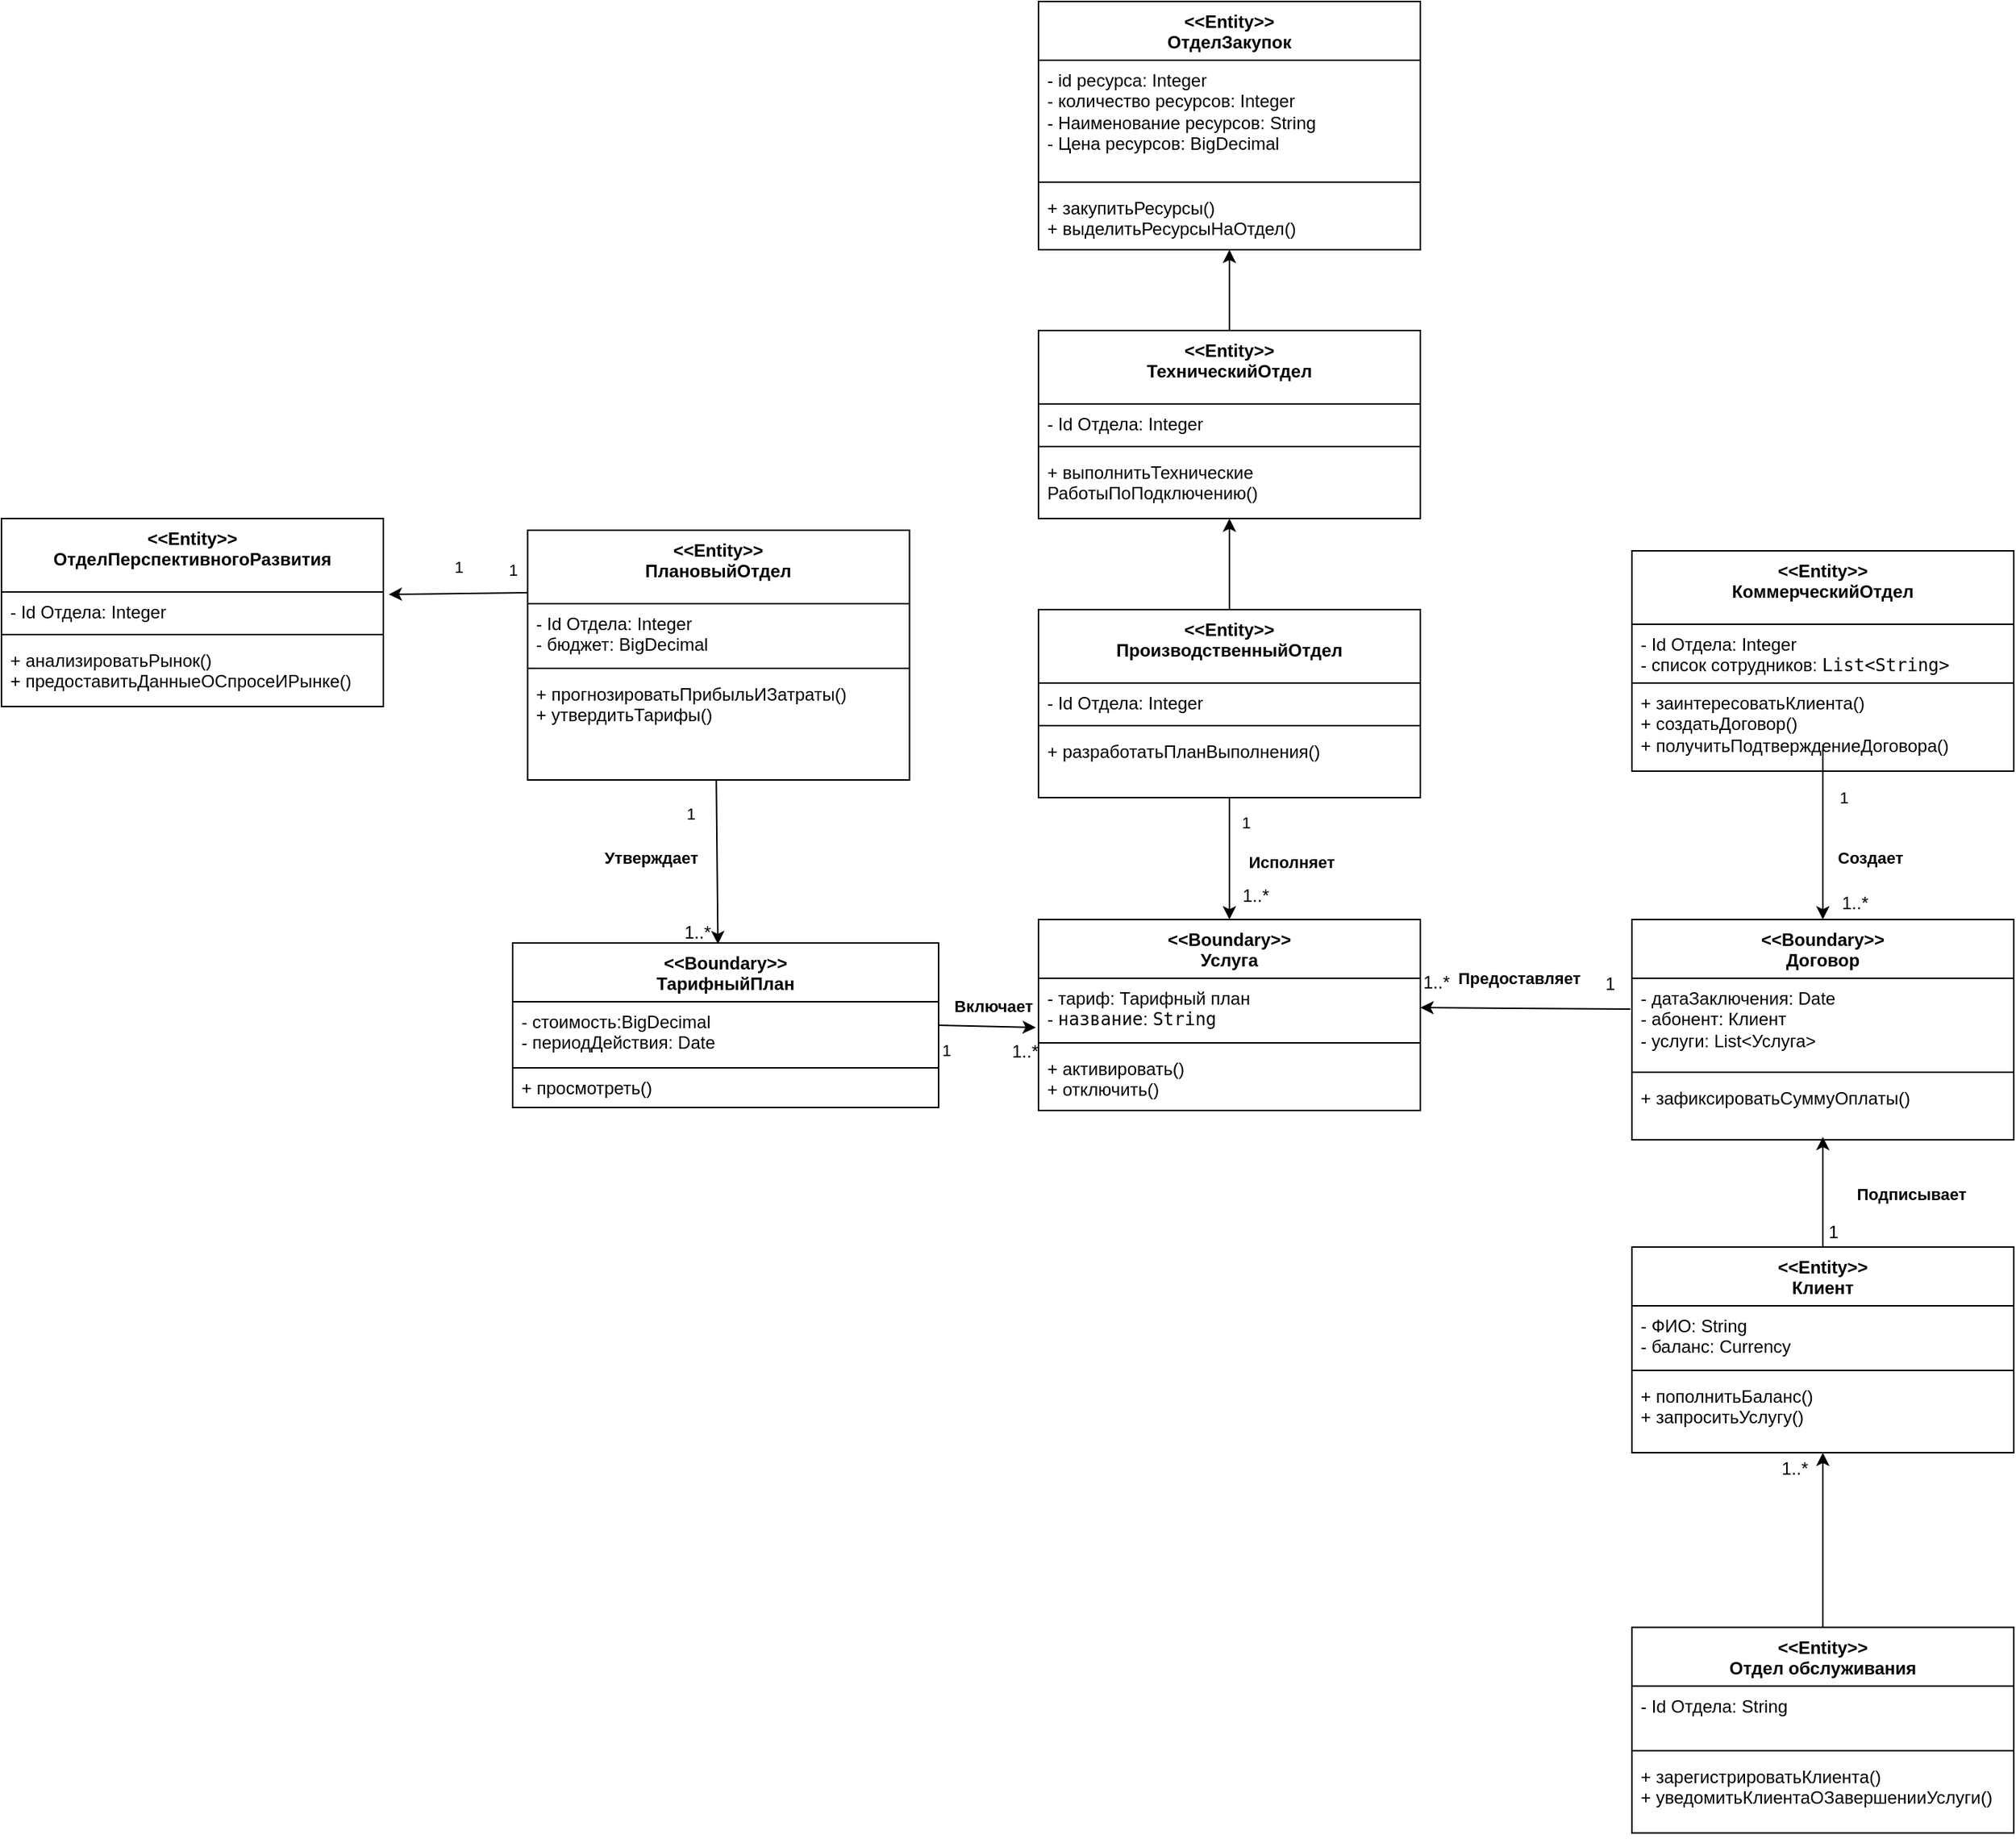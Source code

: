 <mxfile version="26.2.4">
  <diagram name="Страница — 1" id="UrVU0uqpv7EShTGXeRlz">
    <mxGraphModel dx="1246" dy="741" grid="0" gridSize="10" guides="1" tooltips="1" connect="1" arrows="1" fold="1" page="1" pageScale="1" pageWidth="2339" pageHeight="3300" math="0" shadow="0">
      <root>
        <mxCell id="0" />
        <mxCell id="1" parent="0" />
        <mxCell id="eWgIt1Ur5osE32BD8mv0-30" style="edgeStyle=orthogonalEdgeStyle;rounded=0;orthogonalLoop=1;jettySize=auto;html=1;" edge="1" parent="1" source="eWgIt1Ur5osE32BD8mv0-19" target="V-TtBSGZ4l5DKQ4Nvbj8-29">
          <mxGeometry relative="1" as="geometry">
            <mxPoint x="1521" y="920" as="sourcePoint" />
          </mxGeometry>
        </mxCell>
        <mxCell id="V-TtBSGZ4l5DKQ4Nvbj8-6" value="&lt;div&gt;&amp;lt;&amp;lt;Entity&amp;gt;&amp;gt;&lt;/div&gt;&lt;div&gt;ОтделЗакупок&lt;/div&gt;" style="swimlane;fontStyle=1;align=center;verticalAlign=top;childLayout=stackLayout;horizontal=1;startSize=40;horizontalStack=0;resizeParent=1;resizeParentMax=0;resizeLast=0;collapsible=1;marginBottom=0;whiteSpace=wrap;html=1;" parent="1" vertex="1">
          <mxGeometry x="1391" y="411" width="260" height="169" as="geometry" />
        </mxCell>
        <mxCell id="V-TtBSGZ4l5DKQ4Nvbj8-7" value="&lt;div&gt;- id ресурса&lt;span style=&quot;background-color: transparent; color: light-dark(rgb(0, 0, 0), rgb(255, 255, 255));&quot;&gt;: Integer&lt;/span&gt;&lt;/div&gt;&lt;div&gt;- количество ресурсов: Integer&lt;/div&gt;&lt;div&gt;- Наименование ресурсов: String&lt;/div&gt;&lt;div&gt;- Цена ресурсов: BigDecimal&lt;/div&gt;" style="text;strokeColor=none;fillColor=none;align=left;verticalAlign=top;spacingLeft=4;spacingRight=4;overflow=hidden;rotatable=0;points=[[0,0.5],[1,0.5]];portConstraint=eastwest;whiteSpace=wrap;html=1;" parent="V-TtBSGZ4l5DKQ4Nvbj8-6" vertex="1">
          <mxGeometry y="40" width="260" height="79" as="geometry" />
        </mxCell>
        <mxCell id="V-TtBSGZ4l5DKQ4Nvbj8-8" value="" style="line;strokeWidth=1;fillColor=none;align=left;verticalAlign=middle;spacingTop=-1;spacingLeft=3;spacingRight=3;rotatable=0;labelPosition=right;points=[];portConstraint=eastwest;strokeColor=inherit;" parent="V-TtBSGZ4l5DKQ4Nvbj8-6" vertex="1">
          <mxGeometry y="119" width="260" height="8" as="geometry" />
        </mxCell>
        <mxCell id="V-TtBSGZ4l5DKQ4Nvbj8-9" value="&lt;div&gt;+ закупитьРесурсы()&lt;/div&gt;&lt;div&gt;+ выделитьРесурсыНаОтдел()&lt;/div&gt;" style="text;strokeColor=none;fillColor=none;align=left;verticalAlign=top;spacingLeft=4;spacingRight=4;overflow=hidden;rotatable=0;points=[[0,0.5],[1,0.5]];portConstraint=eastwest;whiteSpace=wrap;html=1;" parent="V-TtBSGZ4l5DKQ4Nvbj8-6" vertex="1">
          <mxGeometry y="127" width="260" height="42" as="geometry" />
        </mxCell>
        <mxCell id="V-TtBSGZ4l5DKQ4Nvbj8-10" value="&lt;div&gt;&amp;lt;&amp;lt;Entity&amp;gt;&amp;gt;&lt;/div&gt;&lt;div&gt;ПлановыйОтдел&lt;/div&gt;" style="swimlane;fontStyle=1;align=center;verticalAlign=top;childLayout=stackLayout;horizontal=1;startSize=50;horizontalStack=0;resizeParent=1;resizeParentMax=0;resizeLast=0;collapsible=1;marginBottom=0;whiteSpace=wrap;html=1;" parent="1" vertex="1">
          <mxGeometry x="1043.21" y="771" width="260" height="170" as="geometry" />
        </mxCell>
        <mxCell id="V-TtBSGZ4l5DKQ4Nvbj8-11" value="&lt;div&gt;- Id Отдела: Integer&lt;/div&gt;- бюджет: BigDecimal" style="text;strokeColor=none;fillColor=none;align=left;verticalAlign=top;spacingLeft=4;spacingRight=4;overflow=hidden;rotatable=0;points=[[0,0.5],[1,0.5]];portConstraint=eastwest;whiteSpace=wrap;html=1;" parent="V-TtBSGZ4l5DKQ4Nvbj8-10" vertex="1">
          <mxGeometry y="50" width="260" height="40" as="geometry" />
        </mxCell>
        <mxCell id="V-TtBSGZ4l5DKQ4Nvbj8-12" value="" style="line;strokeWidth=1;fillColor=none;align=left;verticalAlign=middle;spacingTop=-1;spacingLeft=3;spacingRight=3;rotatable=0;labelPosition=right;points=[];portConstraint=eastwest;strokeColor=inherit;" parent="V-TtBSGZ4l5DKQ4Nvbj8-10" vertex="1">
          <mxGeometry y="90" width="260" height="8" as="geometry" />
        </mxCell>
        <mxCell id="V-TtBSGZ4l5DKQ4Nvbj8-13" value="&lt;div&gt;&lt;div&gt;+ прогнозироватьПрибыльИЗатраты()&lt;/div&gt;&lt;/div&gt;&lt;div&gt;+&amp;nbsp;&lt;span style=&quot;background-color: initial;&quot;&gt;утвердитьТарифы()&lt;/span&gt;&lt;/div&gt;" style="text;strokeColor=none;fillColor=none;align=left;verticalAlign=top;spacingLeft=4;spacingRight=4;overflow=hidden;rotatable=0;points=[[0,0.5],[1,0.5]];portConstraint=eastwest;whiteSpace=wrap;html=1;" parent="V-TtBSGZ4l5DKQ4Nvbj8-10" vertex="1">
          <mxGeometry y="98" width="260" height="72" as="geometry" />
        </mxCell>
        <mxCell id="V-TtBSGZ4l5DKQ4Nvbj8-14" value="&lt;div&gt;&amp;lt;&amp;lt;Entity&amp;gt;&amp;gt;&lt;/div&gt;&lt;div&gt;КоммерческийОтдел&lt;/div&gt;" style="swimlane;fontStyle=1;align=center;verticalAlign=top;childLayout=stackLayout;horizontal=1;startSize=50;horizontalStack=0;resizeParent=1;resizeParentMax=0;resizeLast=0;collapsible=1;marginBottom=0;whiteSpace=wrap;html=1;" parent="1" vertex="1">
          <mxGeometry x="1795" y="785" width="260" height="150" as="geometry" />
        </mxCell>
        <mxCell id="V-TtBSGZ4l5DKQ4Nvbj8-15" value="&lt;div&gt;- Id Отдела: Integer&lt;/div&gt;- список сотрудников: &lt;code&gt;List&amp;lt;String&amp;gt;&lt;/code&gt;&lt;div&gt;&lt;code&gt;&lt;br&gt;&lt;/code&gt;&lt;/div&gt;" style="text;strokeColor=default;fillColor=none;align=left;verticalAlign=top;spacingLeft=4;spacingRight=4;overflow=hidden;rotatable=0;points=[[0,0.5],[1,0.5]];portConstraint=eastwest;whiteSpace=wrap;html=1;" parent="V-TtBSGZ4l5DKQ4Nvbj8-14" vertex="1">
          <mxGeometry y="50" width="260" height="40" as="geometry" />
        </mxCell>
        <mxCell id="V-TtBSGZ4l5DKQ4Nvbj8-16" value="+ заинтересоватьКлиента()&lt;div&gt;+&amp;nbsp;&lt;span style=&quot;background-color: initial;&quot;&gt;создатьДоговор()&lt;/span&gt;&lt;br&gt;&lt;/div&gt;&lt;div&gt;+ получитьПодтверждениеДоговора()&lt;br&gt;&lt;/div&gt;" style="text;strokeColor=none;fillColor=none;align=left;verticalAlign=top;spacingLeft=4;spacingRight=4;overflow=hidden;rotatable=0;points=[[0,0.5],[1,0.5]];portConstraint=eastwest;whiteSpace=wrap;html=1;" parent="V-TtBSGZ4l5DKQ4Nvbj8-14" vertex="1">
          <mxGeometry y="90" width="260" height="60" as="geometry" />
        </mxCell>
        <mxCell id="V-TtBSGZ4l5DKQ4Nvbj8-21" value="&lt;div&gt;&amp;lt;&amp;lt;Entity&amp;gt;&amp;gt;&lt;/div&gt;Клиент" style="swimlane;fontStyle=1;align=center;verticalAlign=top;childLayout=stackLayout;horizontal=1;startSize=40;horizontalStack=0;resizeParent=1;resizeParentMax=0;resizeLast=0;collapsible=1;marginBottom=0;whiteSpace=wrap;html=1;" parent="1" vertex="1">
          <mxGeometry x="1795" y="1259.0" width="260" height="140" as="geometry" />
        </mxCell>
        <mxCell id="V-TtBSGZ4l5DKQ4Nvbj8-22" value="&lt;div&gt;- ФИО: String&lt;br&gt;&lt;/div&gt;&lt;div&gt;- баланс: Currency&lt;/div&gt;" style="text;strokeColor=none;fillColor=none;align=left;verticalAlign=top;spacingLeft=4;spacingRight=4;overflow=hidden;rotatable=0;points=[[0,0.5],[1,0.5]];portConstraint=eastwest;whiteSpace=wrap;html=1;" parent="V-TtBSGZ4l5DKQ4Nvbj8-21" vertex="1">
          <mxGeometry y="40" width="260" height="40" as="geometry" />
        </mxCell>
        <mxCell id="V-TtBSGZ4l5DKQ4Nvbj8-23" value="" style="line;strokeWidth=1;fillColor=none;align=left;verticalAlign=middle;spacingTop=-1;spacingLeft=3;spacingRight=3;rotatable=0;labelPosition=right;points=[];portConstraint=eastwest;strokeColor=inherit;" parent="V-TtBSGZ4l5DKQ4Nvbj8-21" vertex="1">
          <mxGeometry y="80" width="260" height="8" as="geometry" />
        </mxCell>
        <mxCell id="V-TtBSGZ4l5DKQ4Nvbj8-24" value="+ пополнитьБаланс()&lt;div&gt;+ &lt;span style=&quot;background-color: initial;&quot;&gt;запроситьУслугу()&lt;/span&gt;&lt;/div&gt;" style="text;strokeColor=none;fillColor=none;align=left;verticalAlign=top;spacingLeft=4;spacingRight=4;overflow=hidden;rotatable=0;points=[[0,0.5],[1,0.5]];portConstraint=eastwest;whiteSpace=wrap;html=1;" parent="V-TtBSGZ4l5DKQ4Nvbj8-21" vertex="1">
          <mxGeometry y="88" width="260" height="52" as="geometry" />
        </mxCell>
        <mxCell id="V-TtBSGZ4l5DKQ4Nvbj8-25" value="&lt;div&gt;&amp;lt;&amp;lt;Boundary&amp;gt;&amp;gt;&lt;/div&gt;&lt;div&gt;Договор&lt;/div&gt;" style="swimlane;fontStyle=1;align=center;verticalAlign=top;childLayout=stackLayout;horizontal=1;startSize=40;horizontalStack=0;resizeParent=1;resizeParentMax=0;resizeLast=0;collapsible=1;marginBottom=0;whiteSpace=wrap;html=1;" parent="1" vertex="1">
          <mxGeometry x="1795" y="1036" width="260" height="150" as="geometry" />
        </mxCell>
        <mxCell id="V-TtBSGZ4l5DKQ4Nvbj8-26" value="&lt;div&gt;- датаЗаключения: Date&lt;/div&gt;&lt;div&gt;- абонент: Клиент&lt;br&gt;&lt;/div&gt;&lt;div&gt;- услуги: List&amp;lt;Услуга&amp;gt;&lt;/div&gt;" style="text;strokeColor=none;fillColor=none;align=left;verticalAlign=top;spacingLeft=4;spacingRight=4;overflow=hidden;rotatable=0;points=[[0,0.5],[1,0.5]];portConstraint=eastwest;whiteSpace=wrap;html=1;" parent="V-TtBSGZ4l5DKQ4Nvbj8-25" vertex="1">
          <mxGeometry y="40" width="260" height="60" as="geometry" />
        </mxCell>
        <mxCell id="V-TtBSGZ4l5DKQ4Nvbj8-27" value="" style="line;strokeWidth=1;fillColor=none;align=left;verticalAlign=middle;spacingTop=-1;spacingLeft=3;spacingRight=3;rotatable=0;labelPosition=right;points=[];portConstraint=eastwest;strokeColor=inherit;" parent="V-TtBSGZ4l5DKQ4Nvbj8-25" vertex="1">
          <mxGeometry y="100" width="260" height="8" as="geometry" />
        </mxCell>
        <mxCell id="V-TtBSGZ4l5DKQ4Nvbj8-28" value="+ зафиксироватьСуммуОплаты()&lt;div&gt;&lt;br&gt;&lt;/div&gt;" style="text;strokeColor=none;fillColor=none;align=left;verticalAlign=top;spacingLeft=4;spacingRight=4;overflow=hidden;rotatable=0;points=[[0,0.5],[1,0.5]];portConstraint=eastwest;whiteSpace=wrap;html=1;" parent="V-TtBSGZ4l5DKQ4Nvbj8-25" vertex="1">
          <mxGeometry y="108" width="260" height="42" as="geometry" />
        </mxCell>
        <mxCell id="V-TtBSGZ4l5DKQ4Nvbj8-29" value="&lt;div&gt;&amp;lt;&amp;lt;Boundary&amp;gt;&amp;gt;&lt;/div&gt;&lt;div&gt;Услуга&lt;/div&gt;" style="swimlane;fontStyle=1;align=center;verticalAlign=top;childLayout=stackLayout;horizontal=1;startSize=40;horizontalStack=0;resizeParent=1;resizeParentMax=0;resizeLast=0;collapsible=1;marginBottom=0;whiteSpace=wrap;html=1;" parent="1" vertex="1">
          <mxGeometry x="1391" y="1036" width="260" height="130" as="geometry" />
        </mxCell>
        <mxCell id="V-TtBSGZ4l5DKQ4Nvbj8-30" value="- тариф: Тарифный план&lt;div&gt;&lt;font face=&quot;Helvetica&quot;&gt;-&amp;nbsp;&lt;code&gt;название&lt;/code&gt;: &lt;code&gt;String&lt;/code&gt;&lt;/font&gt;&lt;/div&gt;" style="text;strokeColor=none;fillColor=none;align=left;verticalAlign=top;spacingLeft=4;spacingRight=4;overflow=hidden;rotatable=0;points=[[0,0.5],[1,0.5]];portConstraint=eastwest;whiteSpace=wrap;html=1;" parent="V-TtBSGZ4l5DKQ4Nvbj8-29" vertex="1">
          <mxGeometry y="40" width="260" height="40" as="geometry" />
        </mxCell>
        <mxCell id="V-TtBSGZ4l5DKQ4Nvbj8-31" value="" style="line;strokeWidth=1;fillColor=none;align=left;verticalAlign=middle;spacingTop=-1;spacingLeft=3;spacingRight=3;rotatable=0;labelPosition=right;points=[];portConstraint=eastwest;strokeColor=inherit;" parent="V-TtBSGZ4l5DKQ4Nvbj8-29" vertex="1">
          <mxGeometry y="80" width="260" height="8" as="geometry" />
        </mxCell>
        <mxCell id="V-TtBSGZ4l5DKQ4Nvbj8-32" value="+ активировать()&lt;div&gt;+ отключить()&lt;/div&gt;" style="text;strokeColor=none;fillColor=none;align=left;verticalAlign=top;spacingLeft=4;spacingRight=4;overflow=hidden;rotatable=0;points=[[0,0.5],[1,0.5]];portConstraint=eastwest;whiteSpace=wrap;html=1;" parent="V-TtBSGZ4l5DKQ4Nvbj8-29" vertex="1">
          <mxGeometry y="88" width="260" height="42" as="geometry" />
        </mxCell>
        <mxCell id="V-TtBSGZ4l5DKQ4Nvbj8-33" value="" style="resizable=0;html=1;align=right;verticalAlign=bottom;labelBackgroundColor=none;" parent="1" connectable="0" vertex="1">
          <mxGeometry x="1303.21" y="1140" as="geometry" />
        </mxCell>
        <mxCell id="V-TtBSGZ4l5DKQ4Nvbj8-34" value="" style="resizable=0;html=1;align=right;verticalAlign=bottom;labelBackgroundColor=none;" parent="1" connectable="0" vertex="1">
          <mxGeometry x="2020.692" y="1211.054" as="geometry" />
        </mxCell>
        <mxCell id="V-TtBSGZ4l5DKQ4Nvbj8-35" value="" style="resizable=0;html=1;align=right;verticalAlign=bottom;labelBackgroundColor=none;" parent="1" connectable="0" vertex="1">
          <mxGeometry x="1173.214" y="1085.471" as="geometry" />
        </mxCell>
        <mxCell id="V-TtBSGZ4l5DKQ4Nvbj8-36" value="&lt;div&gt;&amp;lt;&amp;lt;Boundary&amp;gt;&amp;gt;&lt;/div&gt;&lt;div&gt;ТарифныйПлан&lt;span style=&quot;color: rgba(0, 0, 0, 0); font-family: monospace; font-size: 0px; font-weight: 400; text-align: start; text-wrap: nowrap; background-color: initial;&quot;&gt;%3CmxGraphModel%3E%3Croot%3E%3CmxCell%20id%3D%220%22%2F%3E%3CmxCell%20id%3D%221%22%20parent%3D%220%22%2F%3E%3CmxCell%20id%3D%222%22%20value%3D%22%26lt%3Bdiv%26gt%3B%26amp%3Blt%3B%26amp%3Blt%3BEntity%26amp%3Bgt%3B%26amp%3Bgt%3B%26lt%3B%2Fdiv%26gt%3B%D0%90%D0%B1%D0%BE%D0%BD%D0%B5%D0%BD%D1%82%22%20style%3D%22swimlane%3BfontStyle%3D1%3Balign%3Dcenter%3BverticalAlign%3Dtop%3BchildLayout%3DstackLayout%3Bhorizontal%3D1%3BstartSize%3D40%3BhorizontalStack%3D0%3BresizeParent%3D1%3BresizeParentMax%3D0%3BresizeLast%3D0%3Bcollapsible%3D1%3BmarginBottom%3D0%3BwhiteSpace%3Dwrap%3Bhtml%3D1%3B%22%20vertex%3D%221%22%20parent%3D%221%22%3E%3CmxGeometry%20x%3D%22310%22%20y%3D%22160%22%20width%3D%22160%22%20height%3D%22110%22%20as%3D%22geometry%22%2F%3E%3C%2FmxCell%3E%3CmxCell%20id%3D%223%22%20value%3D%22%2B%20field%3A%20type%22%20style%3D%22text%3BstrokeColor%3Dnone%3BfillColor%3Dnone%3Balign%3Dleft%3BverticalAlign%3Dtop%3BspacingLeft%3D4%3BspacingRight%3D4%3Boverflow%3Dhidden%3Brotatable%3D0%3Bpoints%3D%5B%5B0%2C0.5%5D%2C%5B1%2C0.5%5D%5D%3BportConstraint%3Deastwest%3BwhiteSpace%3Dwrap%3Bhtml%3D1%3B%22%20vertex%3D%221%22%20parent%3D%222%22%3E%3CmxGeometry%20y%3D%2240%22%20width%3D%22160%22%20height%3D%2226%22%20as%3D%22geometry%22%2F%3E%3C%2FmxCell%3E%3CmxCell%20id%3D%224%22%20value%3D%22%22%20style%3D%22line%3BstrokeWidth%3D1%3BfillColor%3Dnone%3Balign%3Dleft%3BverticalAlign%3Dmiddle%3BspacingTop%3D-1%3BspacingLeft%3D3%3BspacingRight%3D3%3Brotatable%3D0%3BlabelPosition%3Dright%3Bpoints%3D%5B%5D%3BportConstraint%3Deastwest%3BstrokeColor%3Dinherit%3B%22%20vertex%3D%221%22%20parent%3D%222%22%3E%3CmxGeometry%20y%3D%2266%22%20width%3D%22160%22%20height%3D%228%22%20as%3D%22geometry%22%2F%3E%3C%2FmxCell%3E%3CmxCell%20id%3D%225%22%20value%3D%22%2B%20%D0%97%D0%B0%D0%BA%D0%BB%D1%8E%D1%87%D0%B8%D1%82%D1%8C%20%D0%B4%D0%BE%D0%B3%D0%BE%D0%B2%D0%BE%D1%80(type)%3A%20type%22%20style%3D%22text%3BstrokeColor%3Dnone%3BfillColor%3Dnone%3Balign%3Dleft%3BverticalAlign%3Dtop%3BspacingLeft%3D4%3BspacingRight%3D4%3Boverflow%3Dhidden%3Brotatable%3D0%3Bpoints%3D%5B%5B0%2C0.5%5D%2C%5B1%2C0.5%5D%5D%3BportConstraint%3Deastwest%3BwhiteSpace%3Dwrap%3Bhtml%3D1%3B%22%20vertex%3D%221%22%20parent%3D%222%22%3E%3CmxGeometry%20y%3D%2274%22%20width%3D%22160%22%20height%3D%2236%22%20as%3D%22geometry%22%2F%3E%3C%2FmxCell%3E%3C%2Froot%3E%3C%2FmxGraphModel%3E&lt;/span&gt;&lt;/div&gt;" style="swimlane;fontStyle=1;align=center;verticalAlign=top;childLayout=stackLayout;horizontal=1;startSize=40;horizontalStack=0;resizeParent=1;resizeParentMax=0;resizeLast=0;collapsible=1;marginBottom=0;whiteSpace=wrap;html=1;" parent="1" vertex="1">
          <mxGeometry x="1033" y="1052" width="290" height="112" as="geometry">
            <mxRectangle x="-470" y="50" width="130" height="40" as="alternateBounds" />
          </mxGeometry>
        </mxCell>
        <mxCell id="V-TtBSGZ4l5DKQ4Nvbj8-37" value="&lt;div&gt;&lt;span style=&quot;background-color: initial;&quot;&gt;- стоимость:BigDecimal&lt;/span&gt;&lt;br&gt;&lt;/div&gt;&lt;div&gt;- периодДействия: Date&lt;br&gt;&lt;/div&gt;" style="text;strokeColor=none;fillColor=none;align=left;verticalAlign=top;spacingLeft=4;spacingRight=4;overflow=hidden;rotatable=0;points=[[0,0.5],[1,0.5]];portConstraint=eastwest;whiteSpace=wrap;html=1;" parent="V-TtBSGZ4l5DKQ4Nvbj8-36" vertex="1">
          <mxGeometry y="40" width="290" height="45" as="geometry" />
        </mxCell>
        <mxCell id="eWgIt1Ur5osE32BD8mv0-2" value="" style="endArrow=none;html=1;rounded=0;entryX=1;entryY=1;entryDx=0;entryDy=0;entryPerimeter=0;" edge="1" parent="V-TtBSGZ4l5DKQ4Nvbj8-36" target="V-TtBSGZ4l5DKQ4Nvbj8-37">
          <mxGeometry width="50" height="50" relative="1" as="geometry">
            <mxPoint y="85" as="sourcePoint" />
            <mxPoint x="50" y="35" as="targetPoint" />
          </mxGeometry>
        </mxCell>
        <mxCell id="eWgIt1Ur5osE32BD8mv0-1" value="+ просмотреть()" style="text;strokeColor=none;fillColor=none;align=left;verticalAlign=top;spacingLeft=4;spacingRight=4;overflow=hidden;rotatable=0;points=[[0,0.5],[1,0.5]];portConstraint=eastwest;whiteSpace=wrap;html=1;" vertex="1" parent="V-TtBSGZ4l5DKQ4Nvbj8-36">
          <mxGeometry y="85" width="290" height="27" as="geometry" />
        </mxCell>
        <mxCell id="V-TtBSGZ4l5DKQ4Nvbj8-38" value="" style="endArrow=none;html=1;rounded=0;align=center;verticalAlign=top;endFill=0;labelBackgroundColor=none;entryX=0.5;entryY=0;entryDx=0;entryDy=0;startArrow=classic;startFill=1;fontSize=17;exitX=0.5;exitY=0.952;exitDx=0;exitDy=0;exitPerimeter=0;" parent="1" target="V-TtBSGZ4l5DKQ4Nvbj8-21" edge="1" source="V-TtBSGZ4l5DKQ4Nvbj8-28">
          <mxGeometry relative="1" as="geometry">
            <mxPoint x="1925" y="1190" as="sourcePoint" />
            <mxPoint x="2465" y="1325" as="targetPoint" />
          </mxGeometry>
        </mxCell>
        <mxCell id="V-TtBSGZ4l5DKQ4Nvbj8-39" value="1" style="resizable=0;html=1;align=left;verticalAlign=top;labelBackgroundColor=none;" parent="V-TtBSGZ4l5DKQ4Nvbj8-38" connectable="0" vertex="1">
          <mxGeometry x="-1" relative="1" as="geometry">
            <mxPoint x="-24" y="352" as="offset" />
          </mxGeometry>
        </mxCell>
        <mxCell id="V-TtBSGZ4l5DKQ4Nvbj8-40" value="" style="resizable=0;html=1;align=right;verticalAlign=bottom;labelBackgroundColor=none;" parent="V-TtBSGZ4l5DKQ4Nvbj8-38" connectable="0" vertex="1">
          <mxGeometry x="1" relative="1" as="geometry">
            <mxPoint x="-45" y="259" as="offset" />
          </mxGeometry>
        </mxCell>
        <mxCell id="V-TtBSGZ4l5DKQ4Nvbj8-42" value="&lt;b&gt;Подписывает&lt;/b&gt;" style="edgeLabel;html=1;align=center;verticalAlign=middle;resizable=0;points=[];" parent="V-TtBSGZ4l5DKQ4Nvbj8-38" vertex="1" connectable="0">
          <mxGeometry x="-0.314" relative="1" as="geometry">
            <mxPoint x="60" y="13" as="offset" />
          </mxGeometry>
        </mxCell>
        <mxCell id="V-TtBSGZ4l5DKQ4Nvbj8-43" value="" style="endArrow=classic;html=1;rounded=0;align=center;verticalAlign=top;endFill=1;labelBackgroundColor=none;entryX=0.5;entryY=0;entryDx=0;entryDy=0;strokeColor=default;" parent="1" target="V-TtBSGZ4l5DKQ4Nvbj8-25" edge="1">
          <mxGeometry relative="1" as="geometry">
            <mxPoint x="1925" y="917" as="sourcePoint" />
            <mxPoint x="1925" y="1021" as="targetPoint" />
          </mxGeometry>
        </mxCell>
        <mxCell id="V-TtBSGZ4l5DKQ4Nvbj8-44" value="1..*" style="resizable=0;html=1;align=left;verticalAlign=top;labelBackgroundColor=none;" parent="V-TtBSGZ4l5DKQ4Nvbj8-43" connectable="0" vertex="1">
          <mxGeometry x="-1" relative="1" as="geometry">
            <mxPoint x="11" y="94" as="offset" />
          </mxGeometry>
        </mxCell>
        <mxCell id="V-TtBSGZ4l5DKQ4Nvbj8-45" value="" style="resizable=0;html=1;align=right;verticalAlign=bottom;labelBackgroundColor=none;" parent="V-TtBSGZ4l5DKQ4Nvbj8-43" connectable="0" vertex="1">
          <mxGeometry x="1" relative="1" as="geometry" />
        </mxCell>
        <mxCell id="V-TtBSGZ4l5DKQ4Nvbj8-46" value="1" style="edgeLabel;html=1;align=center;verticalAlign=middle;resizable=0;points=[];" parent="V-TtBSGZ4l5DKQ4Nvbj8-43" vertex="1" connectable="0">
          <mxGeometry x="0.6" y="1" relative="1" as="geometry">
            <mxPoint x="13" y="-59" as="offset" />
          </mxGeometry>
        </mxCell>
        <mxCell id="V-TtBSGZ4l5DKQ4Nvbj8-47" value="&lt;b&gt;Создает&lt;/b&gt;" style="edgeLabel;html=1;align=center;verticalAlign=middle;resizable=0;points=[];" parent="V-TtBSGZ4l5DKQ4Nvbj8-43" vertex="1" connectable="0">
          <mxGeometry x="-0.314" relative="1" as="geometry">
            <mxPoint x="32" y="36" as="offset" />
          </mxGeometry>
        </mxCell>
        <mxCell id="V-TtBSGZ4l5DKQ4Nvbj8-55" value="" style="endArrow=classic;html=1;rounded=0;align=center;verticalAlign=bottom;endFill=1;labelBackgroundColor=none;exitX=0;exitY=0.25;exitDx=0;exitDy=0;entryX=1.014;entryY=0.066;entryDx=0;entryDy=0;entryPerimeter=0;" parent="1" source="V-TtBSGZ4l5DKQ4Nvbj8-10" edge="1" target="eWgIt1Ur5osE32BD8mv0-16">
          <mxGeometry relative="1" as="geometry">
            <mxPoint x="2387" y="856" as="sourcePoint" />
            <mxPoint x="987" y="814" as="targetPoint" />
          </mxGeometry>
        </mxCell>
        <mxCell id="V-TtBSGZ4l5DKQ4Nvbj8-56" value="" style="resizable=0;html=1;align=center;verticalAlign=top;labelBackgroundColor=none;" parent="V-TtBSGZ4l5DKQ4Nvbj8-55" connectable="0" vertex="1">
          <mxGeometry relative="1" as="geometry">
            <mxPoint x="-42" y="-2" as="offset" />
          </mxGeometry>
        </mxCell>
        <mxCell id="V-TtBSGZ4l5DKQ4Nvbj8-59" value="" style="endArrow=classic;html=1;rounded=0;align=center;verticalAlign=top;endFill=1;labelBackgroundColor=none;exitX=0.494;exitY=1.002;exitDx=0;exitDy=0;entryX=0.482;entryY=0.007;entryDx=0;entryDy=0;exitPerimeter=0;entryPerimeter=0;" parent="1" source="V-TtBSGZ4l5DKQ4Nvbj8-13" target="V-TtBSGZ4l5DKQ4Nvbj8-36" edge="1">
          <mxGeometry relative="1" as="geometry">
            <mxPoint x="2811" y="939" as="sourcePoint" />
            <mxPoint x="2812" y="1021" as="targetPoint" />
          </mxGeometry>
        </mxCell>
        <mxCell id="V-TtBSGZ4l5DKQ4Nvbj8-60" value="1..*" style="resizable=0;html=1;align=left;verticalAlign=top;labelBackgroundColor=none;" parent="V-TtBSGZ4l5DKQ4Nvbj8-59" connectable="0" vertex="1">
          <mxGeometry x="-1" relative="1" as="geometry">
            <mxPoint x="-24" y="90" as="offset" />
          </mxGeometry>
        </mxCell>
        <mxCell id="V-TtBSGZ4l5DKQ4Nvbj8-61" value="" style="resizable=0;html=1;align=right;verticalAlign=bottom;labelBackgroundColor=none;" parent="V-TtBSGZ4l5DKQ4Nvbj8-59" connectable="0" vertex="1">
          <mxGeometry x="1" relative="1" as="geometry" />
        </mxCell>
        <mxCell id="V-TtBSGZ4l5DKQ4Nvbj8-62" value="1" style="edgeLabel;html=1;align=center;verticalAlign=middle;resizable=0;points=[];" parent="V-TtBSGZ4l5DKQ4Nvbj8-59" vertex="1" connectable="0">
          <mxGeometry x="0.6" y="1" relative="1" as="geometry">
            <mxPoint x="358" y="-61" as="offset" />
          </mxGeometry>
        </mxCell>
        <mxCell id="V-TtBSGZ4l5DKQ4Nvbj8-63" value="&lt;b&gt;Утверждает&lt;/b&gt;" style="edgeLabel;html=1;align=center;verticalAlign=middle;resizable=0;points=[];" parent="V-TtBSGZ4l5DKQ4Nvbj8-59" vertex="1" connectable="0">
          <mxGeometry x="-0.314" relative="1" as="geometry">
            <mxPoint x="-45" y="14" as="offset" />
          </mxGeometry>
        </mxCell>
        <mxCell id="V-TtBSGZ4l5DKQ4Nvbj8-69" value="" style="endArrow=classic;html=1;rounded=0;align=center;verticalAlign=top;endFill=1;labelBackgroundColor=none;exitX=-0.004;exitY=0.35;exitDx=0;exitDy=0;entryX=1;entryY=0.5;entryDx=0;entryDy=0;exitPerimeter=0;" parent="1" source="V-TtBSGZ4l5DKQ4Nvbj8-26" target="V-TtBSGZ4l5DKQ4Nvbj8-30" edge="1">
          <mxGeometry relative="1" as="geometry">
            <mxPoint x="2037" y="1255" as="sourcePoint" />
            <mxPoint x="2036" y="1176" as="targetPoint" />
          </mxGeometry>
        </mxCell>
        <mxCell id="V-TtBSGZ4l5DKQ4Nvbj8-70" value="1" style="resizable=0;html=1;align=left;verticalAlign=top;labelBackgroundColor=none;" parent="V-TtBSGZ4l5DKQ4Nvbj8-69" connectable="0" vertex="1">
          <mxGeometry x="-1" relative="1" as="geometry">
            <mxPoint x="-19" y="-31" as="offset" />
          </mxGeometry>
        </mxCell>
        <mxCell id="V-TtBSGZ4l5DKQ4Nvbj8-71" value="" style="resizable=0;html=1;align=right;verticalAlign=bottom;labelBackgroundColor=none;" parent="V-TtBSGZ4l5DKQ4Nvbj8-69" connectable="0" vertex="1">
          <mxGeometry x="1" relative="1" as="geometry" />
        </mxCell>
        <mxCell id="V-TtBSGZ4l5DKQ4Nvbj8-73" value="&lt;b&gt;Предоставляет&lt;/b&gt;" style="edgeLabel;html=1;align=center;verticalAlign=middle;resizable=0;points=[];" parent="V-TtBSGZ4l5DKQ4Nvbj8-69" vertex="1" connectable="0">
          <mxGeometry x="-0.314" relative="1" as="geometry">
            <mxPoint x="-27" y="-21" as="offset" />
          </mxGeometry>
        </mxCell>
        <mxCell id="V-TtBSGZ4l5DKQ4Nvbj8-74" value="" style="endArrow=none;html=1;rounded=0;align=center;verticalAlign=top;endFill=0;labelBackgroundColor=none;entryX=1;entryY=0.5;entryDx=0;entryDy=0;strokeColor=default;exitX=-0.007;exitY=0.838;exitDx=0;exitDy=0;exitPerimeter=0;startArrow=classic;startFill=1;" parent="1" source="V-TtBSGZ4l5DKQ4Nvbj8-30" target="V-TtBSGZ4l5DKQ4Nvbj8-36" edge="1">
          <mxGeometry relative="1" as="geometry">
            <mxPoint x="1527" y="871" as="sourcePoint" />
            <mxPoint x="1527" y="1041" as="targetPoint" />
          </mxGeometry>
        </mxCell>
        <mxCell id="V-TtBSGZ4l5DKQ4Nvbj8-75" value="1..*" style="resizable=0;html=1;align=left;verticalAlign=top;labelBackgroundColor=none;" parent="V-TtBSGZ4l5DKQ4Nvbj8-74" connectable="0" vertex="1">
          <mxGeometry x="-1" relative="1" as="geometry">
            <mxPoint x="-18" y="2" as="offset" />
          </mxGeometry>
        </mxCell>
        <mxCell id="V-TtBSGZ4l5DKQ4Nvbj8-76" value="" style="resizable=0;html=1;align=right;verticalAlign=bottom;labelBackgroundColor=none;" parent="V-TtBSGZ4l5DKQ4Nvbj8-74" connectable="0" vertex="1">
          <mxGeometry x="1" relative="1" as="geometry" />
        </mxCell>
        <mxCell id="V-TtBSGZ4l5DKQ4Nvbj8-77" value="1" style="edgeLabel;html=1;align=center;verticalAlign=middle;resizable=0;points=[];" parent="V-TtBSGZ4l5DKQ4Nvbj8-74" vertex="1" connectable="0">
          <mxGeometry x="0.6" y="1" relative="1" as="geometry">
            <mxPoint x="-8" y="15" as="offset" />
          </mxGeometry>
        </mxCell>
        <mxCell id="V-TtBSGZ4l5DKQ4Nvbj8-78" value="&lt;b&gt;Включает&lt;/b&gt;" style="edgeLabel;html=1;align=center;verticalAlign=middle;resizable=0;points=[];" parent="V-TtBSGZ4l5DKQ4Nvbj8-74" vertex="1" connectable="0">
          <mxGeometry x="-0.314" relative="1" as="geometry">
            <mxPoint x="-7" y="-14" as="offset" />
          </mxGeometry>
        </mxCell>
        <mxCell id="nqU_mmRqwJngatGiqdI7-1" value="1..*" style="resizable=0;html=1;align=left;verticalAlign=top;labelBackgroundColor=none;" parent="1" connectable="0" vertex="1">
          <mxGeometry x="1895" y="1395.91" as="geometry" />
        </mxCell>
        <mxCell id="eWgIt1Ur5osE32BD8mv0-12" style="edgeStyle=orthogonalEdgeStyle;rounded=0;orthogonalLoop=1;jettySize=auto;html=1;" edge="1" parent="1" source="eWgIt1Ur5osE32BD8mv0-6" target="V-TtBSGZ4l5DKQ4Nvbj8-21">
          <mxGeometry relative="1" as="geometry" />
        </mxCell>
        <mxCell id="eWgIt1Ur5osE32BD8mv0-6" value="&lt;div&gt;&amp;lt;&amp;lt;Entity&amp;gt;&amp;gt;&lt;/div&gt;Отдел обслуживания" style="swimlane;fontStyle=1;align=center;verticalAlign=top;childLayout=stackLayout;horizontal=1;startSize=40;horizontalStack=0;resizeParent=1;resizeParentMax=0;resizeLast=0;collapsible=1;marginBottom=0;whiteSpace=wrap;html=1;" vertex="1" parent="1">
          <mxGeometry x="1795" y="1517.91" width="260" height="140" as="geometry" />
        </mxCell>
        <mxCell id="eWgIt1Ur5osE32BD8mv0-7" value="&lt;div&gt;- Id Отдела: String&lt;/div&gt;" style="text;strokeColor=none;fillColor=none;align=left;verticalAlign=top;spacingLeft=4;spacingRight=4;overflow=hidden;rotatable=0;points=[[0,0.5],[1,0.5]];portConstraint=eastwest;whiteSpace=wrap;html=1;" vertex="1" parent="eWgIt1Ur5osE32BD8mv0-6">
          <mxGeometry y="40" width="260" height="40" as="geometry" />
        </mxCell>
        <mxCell id="eWgIt1Ur5osE32BD8mv0-8" value="" style="line;strokeWidth=1;fillColor=none;align=left;verticalAlign=middle;spacingTop=-1;spacingLeft=3;spacingRight=3;rotatable=0;labelPosition=right;points=[];portConstraint=eastwest;strokeColor=inherit;" vertex="1" parent="eWgIt1Ur5osE32BD8mv0-6">
          <mxGeometry y="80" width="260" height="8" as="geometry" />
        </mxCell>
        <mxCell id="eWgIt1Ur5osE32BD8mv0-9" value="+ зарегистрироватьКлиента()&lt;div&gt;+&amp;nbsp;&lt;span style=&quot;background-color: initial;&quot;&gt;уведомитьКлиентаОЗавершенииУслуги()&lt;/span&gt;&lt;/div&gt;" style="text;strokeColor=none;fillColor=none;align=left;verticalAlign=top;spacingLeft=4;spacingRight=4;overflow=hidden;rotatable=0;points=[[0,0.5],[1,0.5]];portConstraint=eastwest;whiteSpace=wrap;html=1;" vertex="1" parent="eWgIt1Ur5osE32BD8mv0-6">
          <mxGeometry y="88" width="260" height="52" as="geometry" />
        </mxCell>
        <mxCell id="eWgIt1Ur5osE32BD8mv0-13" value="1" style="resizable=0;html=1;align=left;verticalAlign=top;labelBackgroundColor=none;" connectable="0" vertex="1" parent="1">
          <mxGeometry x="1920" y="1387.91" as="geometry">
            <mxPoint x="7" y="-153" as="offset" />
          </mxGeometry>
        </mxCell>
        <mxCell id="eWgIt1Ur5osE32BD8mv0-14" value="1..*" style="resizable=0;html=1;align=left;verticalAlign=top;labelBackgroundColor=none;" connectable="0" vertex="1" parent="1">
          <mxGeometry x="1651" y="1065" as="geometry" />
        </mxCell>
        <mxCell id="eWgIt1Ur5osE32BD8mv0-15" value="&lt;div&gt;&amp;lt;&amp;lt;Entity&amp;gt;&amp;gt;&lt;/div&gt;&lt;div&gt;ОтделПерспективногоРазвития&lt;/div&gt;" style="swimlane;fontStyle=1;align=center;verticalAlign=top;childLayout=stackLayout;horizontal=1;startSize=50;horizontalStack=0;resizeParent=1;resizeParentMax=0;resizeLast=0;collapsible=1;marginBottom=0;whiteSpace=wrap;html=1;" vertex="1" parent="1">
          <mxGeometry x="685" y="763" width="260" height="128" as="geometry" />
        </mxCell>
        <mxCell id="eWgIt1Ur5osE32BD8mv0-16" value="&lt;div&gt;- Id Отдела: Integer&lt;/div&gt;" style="text;strokeColor=none;fillColor=none;align=left;verticalAlign=top;spacingLeft=4;spacingRight=4;overflow=hidden;rotatable=0;points=[[0,0.5],[1,0.5]];portConstraint=eastwest;whiteSpace=wrap;html=1;" vertex="1" parent="eWgIt1Ur5osE32BD8mv0-15">
          <mxGeometry y="50" width="260" height="25" as="geometry" />
        </mxCell>
        <mxCell id="eWgIt1Ur5osE32BD8mv0-17" value="" style="line;strokeWidth=1;fillColor=none;align=left;verticalAlign=middle;spacingTop=-1;spacingLeft=3;spacingRight=3;rotatable=0;labelPosition=right;points=[];portConstraint=eastwest;strokeColor=inherit;" vertex="1" parent="eWgIt1Ur5osE32BD8mv0-15">
          <mxGeometry y="75" width="260" height="8" as="geometry" />
        </mxCell>
        <mxCell id="eWgIt1Ur5osE32BD8mv0-18" value="&lt;div&gt;+&amp;nbsp;&lt;span style=&quot;background-color: initial;&quot;&gt;анализироватьРынок()&lt;/span&gt;&lt;br&gt;&lt;/div&gt;&lt;div&gt;&lt;span style=&quot;background-color: initial;&quot;&gt;+&amp;nbsp;&lt;/span&gt;&lt;span style=&quot;background-color: initial;&quot;&gt;предоставитьДанныеОСпросеИРынке()&lt;/span&gt;&lt;/div&gt;&lt;div&gt;&lt;br&gt;&lt;/div&gt;" style="text;strokeColor=none;fillColor=none;align=left;verticalAlign=top;spacingLeft=4;spacingRight=4;overflow=hidden;rotatable=0;points=[[0,0.5],[1,0.5]];portConstraint=eastwest;whiteSpace=wrap;html=1;" vertex="1" parent="eWgIt1Ur5osE32BD8mv0-15">
          <mxGeometry y="83" width="260" height="45" as="geometry" />
        </mxCell>
        <mxCell id="eWgIt1Ur5osE32BD8mv0-29" style="edgeStyle=orthogonalEdgeStyle;rounded=0;orthogonalLoop=1;jettySize=auto;html=1;endArrow=classic;endFill=1;" edge="1" parent="1" source="eWgIt1Ur5osE32BD8mv0-19" target="eWgIt1Ur5osE32BD8mv0-23">
          <mxGeometry relative="1" as="geometry" />
        </mxCell>
        <mxCell id="eWgIt1Ur5osE32BD8mv0-19" value="&lt;div&gt;&amp;lt;&amp;lt;Entity&amp;gt;&amp;gt;&lt;/div&gt;&lt;div&gt;ПроизводственныйОтдел&lt;/div&gt;" style="swimlane;fontStyle=1;align=center;verticalAlign=top;childLayout=stackLayout;horizontal=1;startSize=50;horizontalStack=0;resizeParent=1;resizeParentMax=0;resizeLast=0;collapsible=1;marginBottom=0;whiteSpace=wrap;html=1;" vertex="1" parent="1">
          <mxGeometry x="1391" y="825" width="260" height="128" as="geometry" />
        </mxCell>
        <mxCell id="eWgIt1Ur5osE32BD8mv0-20" value="&lt;div&gt;- Id Отдела: Integer&lt;/div&gt;" style="text;strokeColor=none;fillColor=none;align=left;verticalAlign=top;spacingLeft=4;spacingRight=4;overflow=hidden;rotatable=0;points=[[0,0.5],[1,0.5]];portConstraint=eastwest;whiteSpace=wrap;html=1;" vertex="1" parent="eWgIt1Ur5osE32BD8mv0-19">
          <mxGeometry y="50" width="260" height="25" as="geometry" />
        </mxCell>
        <mxCell id="eWgIt1Ur5osE32BD8mv0-21" value="" style="line;strokeWidth=1;fillColor=none;align=left;verticalAlign=middle;spacingTop=-1;spacingLeft=3;spacingRight=3;rotatable=0;labelPosition=right;points=[];portConstraint=eastwest;strokeColor=inherit;" vertex="1" parent="eWgIt1Ur5osE32BD8mv0-19">
          <mxGeometry y="75" width="260" height="8" as="geometry" />
        </mxCell>
        <mxCell id="eWgIt1Ur5osE32BD8mv0-22" value="&lt;div&gt;+ разработатьПланВыполнения()&lt;/div&gt;" style="text;strokeColor=none;fillColor=none;align=left;verticalAlign=top;spacingLeft=4;spacingRight=4;overflow=hidden;rotatable=0;points=[[0,0.5],[1,0.5]];portConstraint=eastwest;whiteSpace=wrap;html=1;" vertex="1" parent="eWgIt1Ur5osE32BD8mv0-19">
          <mxGeometry y="83" width="260" height="45" as="geometry" />
        </mxCell>
        <mxCell id="eWgIt1Ur5osE32BD8mv0-27" style="edgeStyle=orthogonalEdgeStyle;rounded=0;orthogonalLoop=1;jettySize=auto;html=1;endArrow=classic;endFill=1;" edge="1" parent="1" source="eWgIt1Ur5osE32BD8mv0-23" target="V-TtBSGZ4l5DKQ4Nvbj8-6">
          <mxGeometry relative="1" as="geometry" />
        </mxCell>
        <mxCell id="eWgIt1Ur5osE32BD8mv0-23" value="&lt;div&gt;&amp;lt;&amp;lt;Entity&amp;gt;&amp;gt;&lt;/div&gt;&lt;div&gt;ТехническийОтдел&lt;/div&gt;" style="swimlane;fontStyle=1;align=center;verticalAlign=top;childLayout=stackLayout;horizontal=1;startSize=50;horizontalStack=0;resizeParent=1;resizeParentMax=0;resizeLast=0;collapsible=1;marginBottom=0;whiteSpace=wrap;html=1;" vertex="1" parent="1">
          <mxGeometry x="1391" y="635" width="260" height="128" as="geometry" />
        </mxCell>
        <mxCell id="eWgIt1Ur5osE32BD8mv0-24" value="&lt;div&gt;- Id Отдела: Integer&lt;/div&gt;" style="text;strokeColor=none;fillColor=none;align=left;verticalAlign=top;spacingLeft=4;spacingRight=4;overflow=hidden;rotatable=0;points=[[0,0.5],[1,0.5]];portConstraint=eastwest;whiteSpace=wrap;html=1;" vertex="1" parent="eWgIt1Ur5osE32BD8mv0-23">
          <mxGeometry y="50" width="260" height="25" as="geometry" />
        </mxCell>
        <mxCell id="eWgIt1Ur5osE32BD8mv0-25" value="" style="line;strokeWidth=1;fillColor=none;align=left;verticalAlign=middle;spacingTop=-1;spacingLeft=3;spacingRight=3;rotatable=0;labelPosition=right;points=[];portConstraint=eastwest;strokeColor=inherit;" vertex="1" parent="eWgIt1Ur5osE32BD8mv0-23">
          <mxGeometry y="75" width="260" height="8" as="geometry" />
        </mxCell>
        <mxCell id="eWgIt1Ur5osE32BD8mv0-26" value="&lt;div&gt;+&amp;nbsp;выполнитьТехнические&lt;div&gt;РаботыПоПодключению()&lt;/div&gt;&lt;/div&gt;" style="text;strokeColor=none;fillColor=none;align=left;verticalAlign=top;spacingLeft=4;spacingRight=4;overflow=hidden;rotatable=0;points=[[0,0.5],[1,0.5]];portConstraint=eastwest;whiteSpace=wrap;html=1;" vertex="1" parent="eWgIt1Ur5osE32BD8mv0-23">
          <mxGeometry y="83" width="260" height="45" as="geometry" />
        </mxCell>
        <mxCell id="eWgIt1Ur5osE32BD8mv0-40" value="1" style="edgeLabel;html=1;align=center;verticalAlign=middle;resizable=0;points=[];" vertex="1" connectable="0" parent="1">
          <mxGeometry x="1156.003" y="964.0" as="geometry">
            <mxPoint x="-2" as="offset" />
          </mxGeometry>
        </mxCell>
        <mxCell id="eWgIt1Ur5osE32BD8mv0-41" value="1..*" style="resizable=0;html=1;align=left;verticalAlign=top;labelBackgroundColor=none;" connectable="0" vertex="1" parent="1">
          <mxGeometry x="1142.0" y="1033.004" as="geometry">
            <mxPoint x="386" y="-27" as="offset" />
          </mxGeometry>
        </mxCell>
        <mxCell id="eWgIt1Ur5osE32BD8mv0-42" value="&lt;b&gt;Исполняет&lt;/b&gt;" style="edgeLabel;html=1;align=center;verticalAlign=middle;resizable=0;points=[];" vertex="1" connectable="0" parent="1">
          <mxGeometry x="1571.0" y="1007" as="geometry">
            <mxPoint x="-8" y="-10" as="offset" />
          </mxGeometry>
        </mxCell>
        <mxCell id="eWgIt1Ur5osE32BD8mv0-43" value="1" style="edgeLabel;html=1;align=center;verticalAlign=middle;resizable=0;points=[];" vertex="1" connectable="0" parent="1">
          <mxGeometry x="1166.003" y="974.0" as="geometry">
            <mxPoint x="-133" y="-176" as="offset" />
          </mxGeometry>
        </mxCell>
        <mxCell id="eWgIt1Ur5osE32BD8mv0-44" value="1" style="edgeLabel;html=1;align=center;verticalAlign=middle;resizable=0;points=[];" vertex="1" connectable="0" parent="1">
          <mxGeometry x="1176.003" y="984.0" as="geometry">
            <mxPoint x="-180" y="-188" as="offset" />
          </mxGeometry>
        </mxCell>
      </root>
    </mxGraphModel>
  </diagram>
</mxfile>
